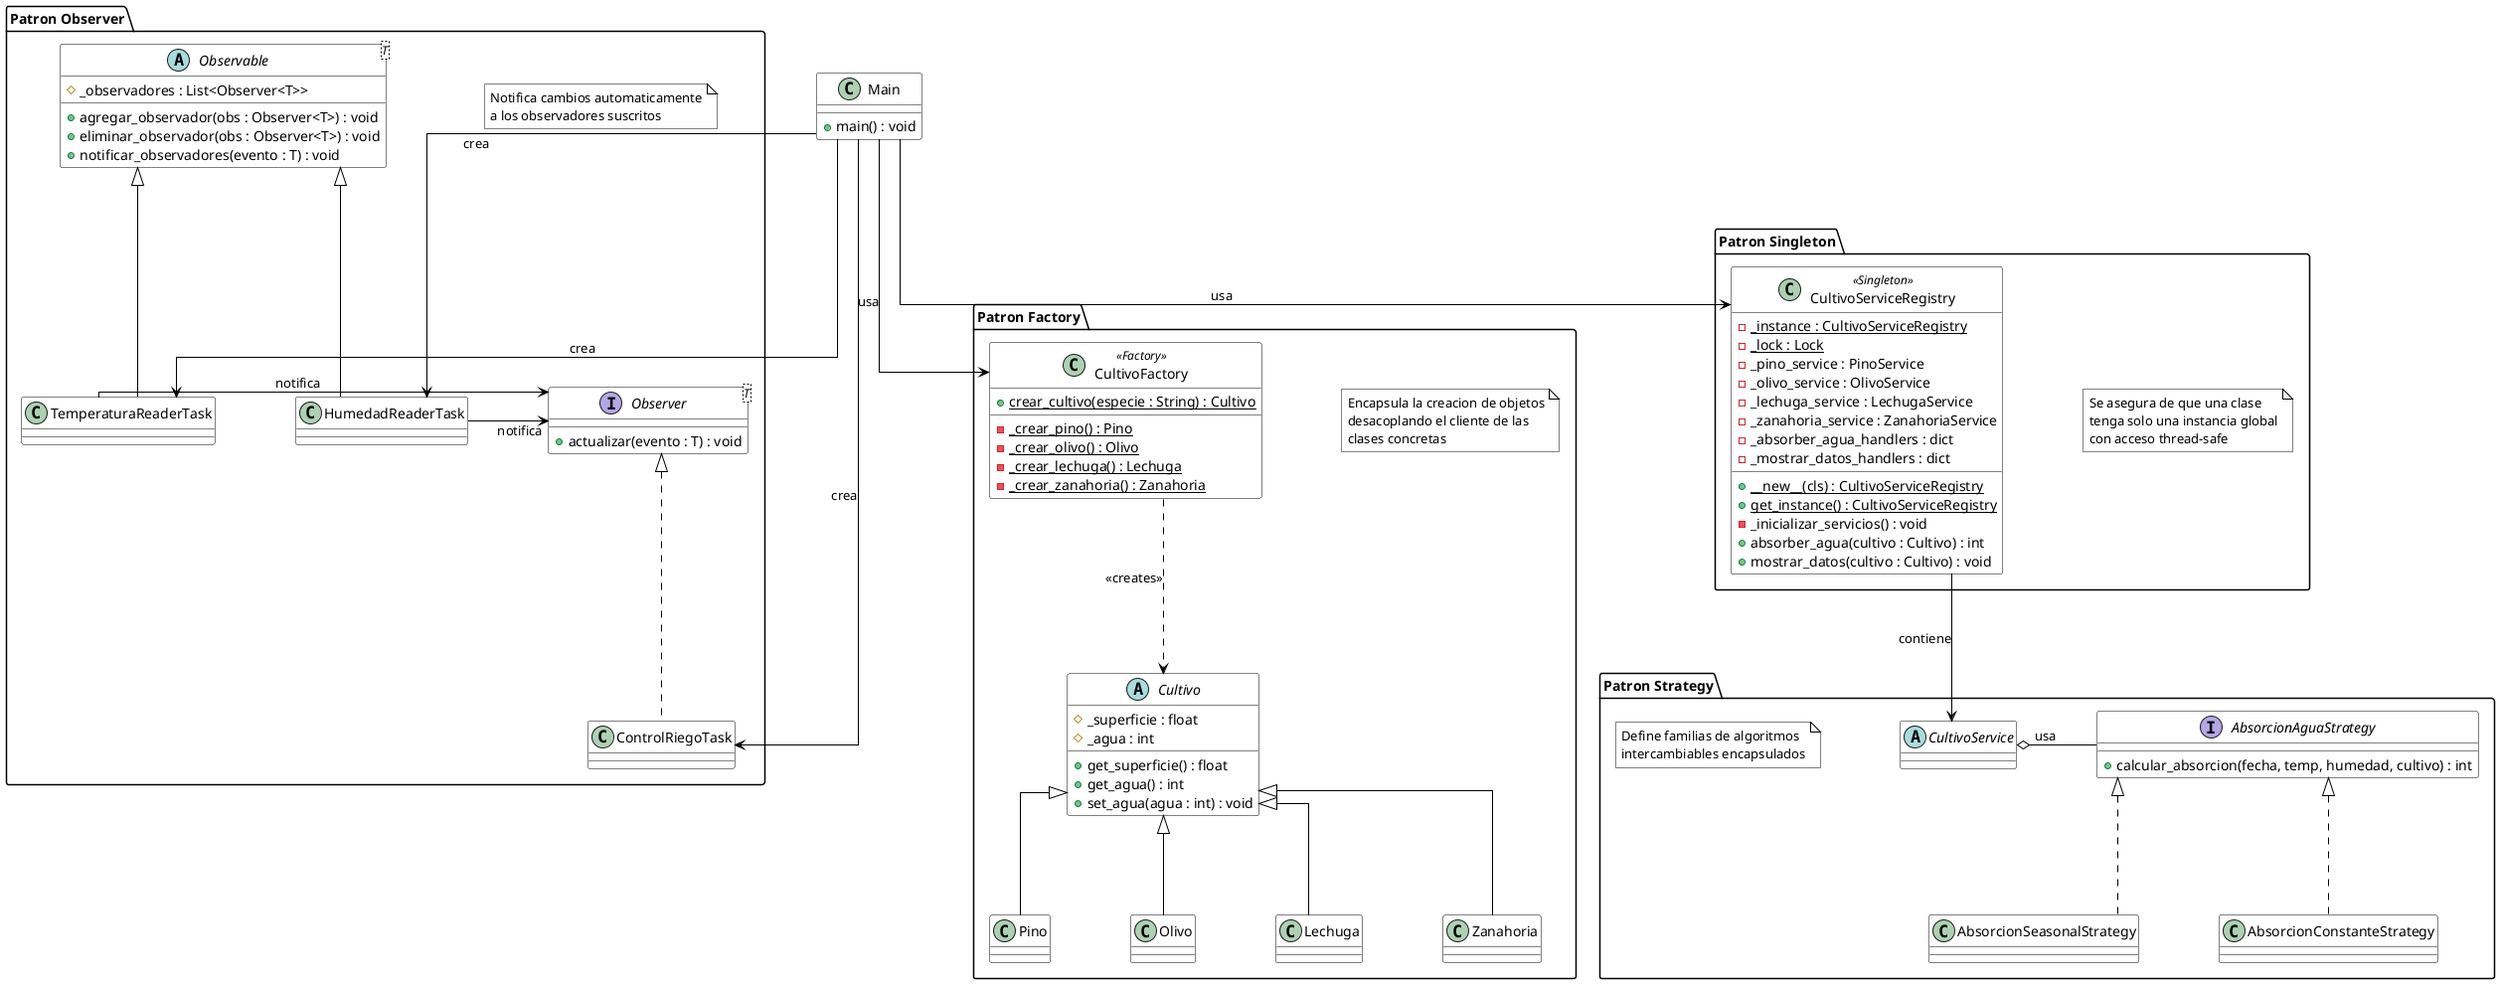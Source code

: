 @startuml Patrones_Sistema_Forestal
skinparam linetype ortho
skinparam nodesep 80
skinparam ranksep 100

' Estilo general
skinparam class {
    BackgroundColor White
    BorderColor Black
    ArrowColor Black
}

skinparam note {
    BackgroundColor White
    BorderColor Black
}

' ============================================
' PATRON SINGLETON
' ============================================

package "Patron Singleton" {
    note as N_Singleton
        Se asegura de que una clase
        tenga solo una instancia global
        con acceso thread-safe
    end note
    
    class CultivoServiceRegistry << Singleton >> {
        {static} -_instance : CultivoServiceRegistry
        {static} -_lock : Lock
        -_pino_service : PinoService
        -_olivo_service : OlivoService
        -_lechuga_service : LechugaService
        -_zanahoria_service : ZanahoriaService
        -_absorber_agua_handlers : dict
        -_mostrar_datos_handlers : dict
        __
        {static} +__new__(cls) : CultivoServiceRegistry
        {static} +get_instance() : CultivoServiceRegistry
        -_inicializar_servicios() : void
        +absorber_agua(cultivo : Cultivo) : int
        +mostrar_datos(cultivo : Cultivo) : void
    }
}

' ============================================
' PATRON FACTORY
' ============================================

package "Patron Factory" {
    note as N_Factory
        Encapsula la creacion de objetos
        desacoplando el cliente de las
        clases concretas
    end note
    
    class CultivoFactory << Factory >> {
        {static} +crear_cultivo(especie : String) : Cultivo
        __
        {static} -_crear_pino() : Pino
        {static} -_crear_olivo() : Olivo
        {static} -_crear_lechuga() : Lechuga
        {static} -_crear_zanahoria() : Zanahoria
    }
    
    abstract class Cultivo {
        #_superficie : float
        #_agua : int
        __
        +get_superficie() : float
        +get_agua() : int
        +set_agua(agua : int) : void
    }
    
    class Pino {}
    class Olivo {}
    class Lechuga {}
    class Zanahoria {}
}

' ============================================
' PATRON STRATEGY
' ============================================

package "Patron Strategy" {
    note as N_Strategy
        Define familias de algoritmos
        intercambiables encapsulados
    end note
    
    interface AbsorcionAguaStrategy {
        +calcular_absorcion(fecha, temp, humedad, cultivo) : int
    }
    
    class AbsorcionSeasonalStrategy {}
    class AbsorcionConstanteStrategy {}
    abstract class CultivoService {}
}

' ============================================
' PATRON OBSERVER
' ============================================

package "Patron Observer" {
    note as N_Observer
        Notifica cambios automaticamente
        a los observadores suscritos
    end note
    
    interface Observer<T> {
        +actualizar(evento : T) : void
    }
    
    abstract class Observable<T> {
        #_observadores : List<Observer<T>>
        +agregar_observador(obs : Observer<T>) : void
        +eliminar_observador(obs : Observer<T>) : void
        +notificar_observadores(evento : T) : void
    }
    
    class TemperaturaReaderTask {}
    class HumedadReaderTask {}
    class ControlRiegoTask {}
}

' ============================================
' MAIN (Cliente)
' ============================================

class Main {
    +main() : void
}

' ============================================
' RELACIONES PATRON FACTORY
' ============================================

CultivoFactory .down.> Cultivo : <<creates>>
Cultivo <|-- Pino
Cultivo <|-- Olivo
Cultivo <|-- Lechuga
Cultivo <|-- Zanahoria

' ============================================
' RELACIONES PATRON STRATEGY
' ============================================

AbsorcionAguaStrategy <|.. AbsorcionSeasonalStrategy
AbsorcionAguaStrategy <|.. AbsorcionConstanteStrategy
CultivoService o-right- AbsorcionAguaStrategy : usa

' ============================================
' RELACIONES PATRON OBSERVER
' ============================================

Observable <|-- TemperaturaReaderTask
Observable <|-- HumedadReaderTask
Observer <|.. ControlRiegoTask
TemperaturaReaderTask -right-> Observer : notifica
HumedadReaderTask -right-> Observer : notifica

' ============================================
' RELACIONES CON MAIN
' ============================================

Main -down-> CultivoFactory : usa
Main -down-> CultivoServiceRegistry : usa
Main -down-> TemperaturaReaderTask : crea
Main -down-> HumedadReaderTask : crea
Main -down-> ControlRiegoTask : crea

' ============================================
' RELACIONES ENTRE PATRONES
' ============================================

CultivoServiceRegistry -down-> CultivoService : contiene

@enduml

